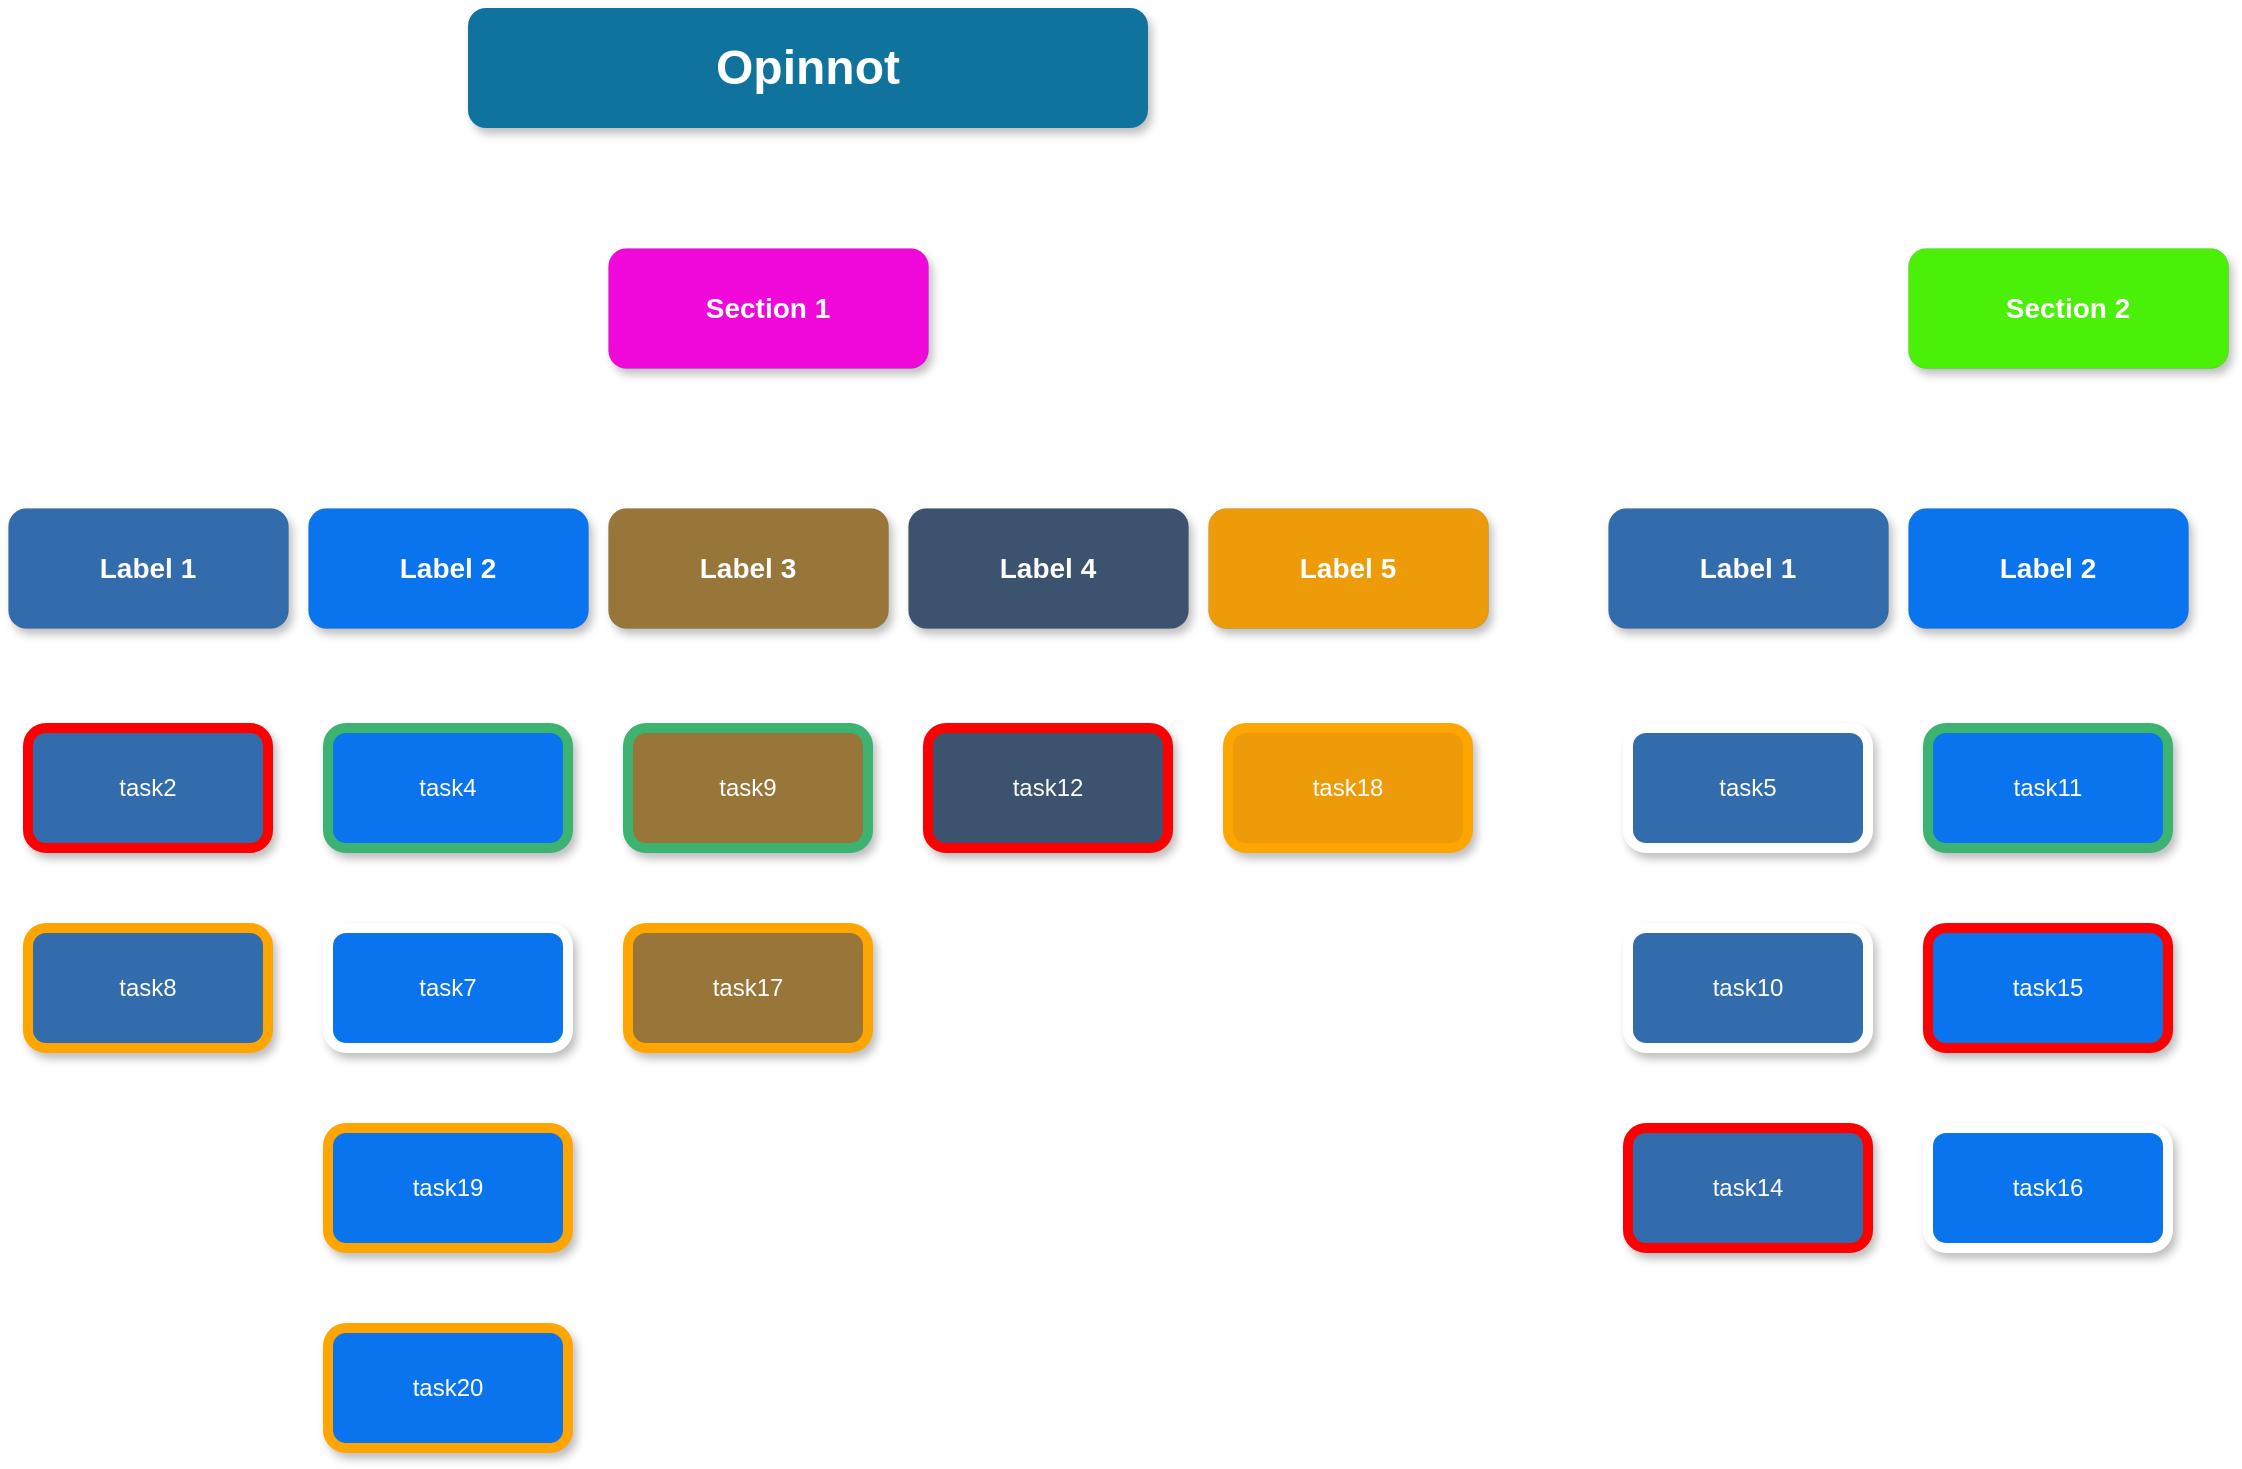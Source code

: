 <mxfile>
    <diagram id="tJszx6Gl-No6UOS6jMcy" name="Chart">
        <mxGraphModel dx="2276" dy="982" grid="1" gridSize="10" guides="1" tooltips="1" connect="1" arrows="1" fold="1" page="1" pageScale="1" pageWidth="850" pageHeight="1100" math="0" shadow="0">
            <root>
                <mxCell id="0"/>
                <mxCell id="1" parent="0"/>
                <mxCell id="FmhOpoX-yID1eiWGU3ZW-1" value="Opinnot" style="whiteSpace=wrap;rounded=1;shadow=1;fillColor=#10739E;strokeColor=none;fontColor=#FFFFFF;fontStyle=1;fontSize=24" parent="1" vertex="1">
                    <mxGeometry x="220" width="340" height="60" as="geometry"/>
                </mxCell>
                <mxCell id="7566067574" value="task2" style="whiteSpace=wrap;rounded=1;shadow=1;fillColor=#326CAD;strokeColor=none;fontColor=#FFFFFF;fontStyle=0;fontSize=12;strokeWidth=5;strokeColor=#ff0000;" vertex="1" parent="1">
                    <mxGeometry y="360" width="120" height="60" as="geometry"/>
                </mxCell>
                <mxCell id="7566067822" value="task8" style="whiteSpace=wrap;rounded=1;shadow=1;fillColor=#326CAD;strokeColor=none;fontColor=#FFFFFF;fontStyle=0;fontSize=12;strokeWidth=5;strokeColor=#ffa500;" vertex="1" parent="1">
                    <mxGeometry y="460" width="120" height="60" as="geometry"/>
                </mxCell>
                <mxCell id="Olio-ohjelmointi1" value="Label 1" style="whiteSpace=wrap;rounded=1;shadow=1;fillColor=#326CAD;strokeColor=none;fontColor=#FFFFFF;fontStyle=1;fontSize=14;strokeWidth=0;strokeColor=#000000;" vertex="1" parent="1">
                    <mxGeometry x="-10" y="250" width="140" height="60" as="geometry"/>
                </mxCell>
                <mxCell id="7566067654" value="task4" style="whiteSpace=wrap;rounded=1;shadow=1;fillColor=#0974ED;strokeColor=none;fontColor=#FFFFFF;fontStyle=0;fontSize=12;strokeWidth=5;strokeColor=#3cb371;" vertex="1" parent="1">
                    <mxGeometry x="150" y="360" width="120" height="60" as="geometry"/>
                </mxCell>
                <mxCell id="7566067787" value="task7" style="whiteSpace=wrap;rounded=1;shadow=1;fillColor=#0974ED;strokeColor=none;fontColor=#FFFFFF;fontStyle=0;fontSize=12;strokeWidth=5;strokeColor=#FFFFFF;" vertex="1" parent="1">
                    <mxGeometry x="150" y="460" width="120" height="60" as="geometry"/>
                </mxCell>
                <mxCell id="7566068049" value="task19" style="whiteSpace=wrap;rounded=1;shadow=1;fillColor=#0974ED;strokeColor=none;fontColor=#FFFFFF;fontStyle=0;fontSize=12;strokeWidth=5;strokeColor=#ffa500;" vertex="1" parent="1">
                    <mxGeometry x="150" y="560" width="120" height="60" as="geometry"/>
                </mxCell>
                <mxCell id="7566068070" value="task20" style="whiteSpace=wrap;rounded=1;shadow=1;fillColor=#0974ED;strokeColor=none;fontColor=#FFFFFF;fontStyle=0;fontSize=12;strokeWidth=5;strokeColor=#ffa500;" vertex="1" parent="1">
                    <mxGeometry x="150" y="660" width="120" height="60" as="geometry"/>
                </mxCell>
                <mxCell id="Projektisalkun johtaminen2" value="Label 2" style="whiteSpace=wrap;rounded=1;shadow=1;fillColor=#0974ED;strokeColor=none;fontColor=#FFFFFF;fontStyle=1;fontSize=14;strokeWidth=0;strokeColor=#000000;" vertex="1" parent="1">
                    <mxGeometry x="140" y="250" width="140" height="60" as="geometry"/>
                </mxCell>
                <mxCell id="7566067846" value="task9" style="whiteSpace=wrap;rounded=1;shadow=1;fillColor=#987639;strokeColor=none;fontColor=#FFFFFF;fontStyle=0;fontSize=12;strokeWidth=5;strokeColor=#3cb371;" vertex="1" parent="1">
                    <mxGeometry x="300" y="360" width="120" height="60" as="geometry"/>
                </mxCell>
                <mxCell id="7566068006" value="task17" style="whiteSpace=wrap;rounded=1;shadow=1;fillColor=#987639;strokeColor=none;fontColor=#FFFFFF;fontStyle=0;fontSize=12;strokeWidth=5;strokeColor=#ffa500;" vertex="1" parent="1">
                    <mxGeometry x="300" y="460" width="120" height="60" as="geometry"/>
                </mxCell>
                <mxCell id="Luova ongelmaratkaisu3" value="Label 3" style="whiteSpace=wrap;rounded=1;shadow=1;fillColor=#987639;strokeColor=none;fontColor=#FFFFFF;fontStyle=1;fontSize=14;strokeWidth=0;strokeColor=#000000;" vertex="1" parent="1">
                    <mxGeometry x="290" y="250" width="140" height="60" as="geometry"/>
                </mxCell>
                <mxCell id="7566067919" value="task12" style="whiteSpace=wrap;rounded=1;shadow=1;fillColor=#3B536E;strokeColor=none;fontColor=#FFFFFF;fontStyle=0;fontSize=12;strokeWidth=5;strokeColor=#ff0000;" vertex="1" parent="1">
                    <mxGeometry x="450" y="360" width="120" height="60" as="geometry"/>
                </mxCell>
                <mxCell id="Lean menetelmät4" value="Label 4" style="whiteSpace=wrap;rounded=1;shadow=1;fillColor=#3B536E;strokeColor=none;fontColor=#FFFFFF;fontStyle=1;fontSize=14;strokeWidth=0;strokeColor=#000000;" vertex="1" parent="1">
                    <mxGeometry x="440" y="250" width="140" height="60" as="geometry"/>
                </mxCell>
                <mxCell id="7566068025" value="task18" style="whiteSpace=wrap;rounded=1;shadow=1;fillColor=#ED9B09;strokeColor=none;fontColor=#FFFFFF;fontStyle=0;fontSize=12;strokeWidth=5;strokeColor=#ffa500;" vertex="1" parent="1">
                    <mxGeometry x="600" y="360" width="120" height="60" as="geometry"/>
                </mxCell>
                <mxCell id="Algoritmit5" value="Label 5" style="whiteSpace=wrap;rounded=1;shadow=1;fillColor=#ED9B09;strokeColor=none;fontColor=#FFFFFF;fontStyle=1;fontSize=14;strokeWidth=0;strokeColor=#000000;" vertex="1" parent="1">
                    <mxGeometry x="590" y="250" width="140" height="60" as="geometry"/>
                </mxCell>
                <mxCell id="143855203" value="Section 1" style="whiteSpace=wrap;rounded=1;shadow=1;fillColor=#F007DA;strokeColor=none;fontColor=#FFFFFF;fontStyle=1;fontSize=14;strokeWidth=0;strokeColor=#000000;" vertex="1" parent="1">
                    <mxGeometry x="290" y="120" width="160" height="60" as="geometry"/>
                </mxCell>
                <mxCell id="7566067730" value="task5" style="whiteSpace=wrap;rounded=1;shadow=1;fillColor=#326CAD;strokeColor=none;fontColor=#FFFFFF;fontStyle=0;fontSize=12;strokeWidth=5;strokeColor=#FFFFFF;" vertex="1" parent="1">
                    <mxGeometry x="800" y="360" width="120" height="60" as="geometry"/>
                </mxCell>
                <mxCell id="7566067863" value="task10" style="whiteSpace=wrap;rounded=1;shadow=1;fillColor=#326CAD;strokeColor=none;fontColor=#FFFFFF;fontStyle=0;fontSize=12;strokeWidth=5;strokeColor=#FFFFFF;" vertex="1" parent="1">
                    <mxGeometry x="800" y="460" width="120" height="60" as="geometry"/>
                </mxCell>
                <mxCell id="7566067965" value="task14" style="whiteSpace=wrap;rounded=1;shadow=1;fillColor=#326CAD;strokeColor=none;fontColor=#FFFFFF;fontStyle=0;fontSize=12;strokeWidth=5;strokeColor=#ff0000;" vertex="1" parent="1">
                    <mxGeometry x="800" y="560" width="120" height="60" as="geometry"/>
                </mxCell>
                <mxCell id="Lean menetelmät6" value="Label 1" style="whiteSpace=wrap;rounded=1;shadow=1;fillColor=#326CAD;strokeColor=none;fontColor=#FFFFFF;fontStyle=1;fontSize=14;strokeWidth=0;strokeColor=#000000;" vertex="1" parent="1">
                    <mxGeometry x="790" y="250" width="140" height="60" as="geometry"/>
                </mxCell>
                <mxCell id="7566067896" value="task11" style="whiteSpace=wrap;rounded=1;shadow=1;fillColor=#0974ED;strokeColor=none;fontColor=#FFFFFF;fontStyle=0;fontSize=12;strokeWidth=5;strokeColor=#3cb371;" vertex="1" parent="1">
                    <mxGeometry x="950" y="360" width="120" height="60" as="geometry"/>
                </mxCell>
                <mxCell id="7566067974" value="task15" style="whiteSpace=wrap;rounded=1;shadow=1;fillColor=#0974ED;strokeColor=none;fontColor=#FFFFFF;fontStyle=0;fontSize=12;strokeWidth=5;strokeColor=#ff0000;" vertex="1" parent="1">
                    <mxGeometry x="950" y="460" width="120" height="60" as="geometry"/>
                </mxCell>
                <mxCell id="7566067991" value="task16" style="whiteSpace=wrap;rounded=1;shadow=1;fillColor=#0974ED;strokeColor=none;fontColor=#FFFFFF;fontStyle=0;fontSize=12;strokeWidth=5;strokeColor=#FFFFFF;" vertex="1" parent="1">
                    <mxGeometry x="950" y="560" width="120" height="60" as="geometry"/>
                </mxCell>
                <mxCell id="Olio-ohjelmointi7" value="Label 2" style="whiteSpace=wrap;rounded=1;shadow=1;fillColor=#0974ED;strokeColor=none;fontColor=#FFFFFF;fontStyle=1;fontSize=14;strokeWidth=0;strokeColor=#000000;" vertex="1" parent="1">
                    <mxGeometry x="940" y="250" width="140" height="60" as="geometry"/>
                </mxCell>
                <mxCell id="143855173" value="Section 2" style="whiteSpace=wrap;rounded=1;shadow=1;fillColor=#4AF008;strokeColor=none;fontColor=#FFFFFF;fontStyle=1;fontSize=14;strokeWidth=0;strokeColor=#000000;" vertex="1" parent="1">
                    <mxGeometry x="940" y="120" width="160" height="60" as="geometry"/>
                </mxCell>
            </root>
        </mxGraphModel>
    </diagram>
</mxfile>